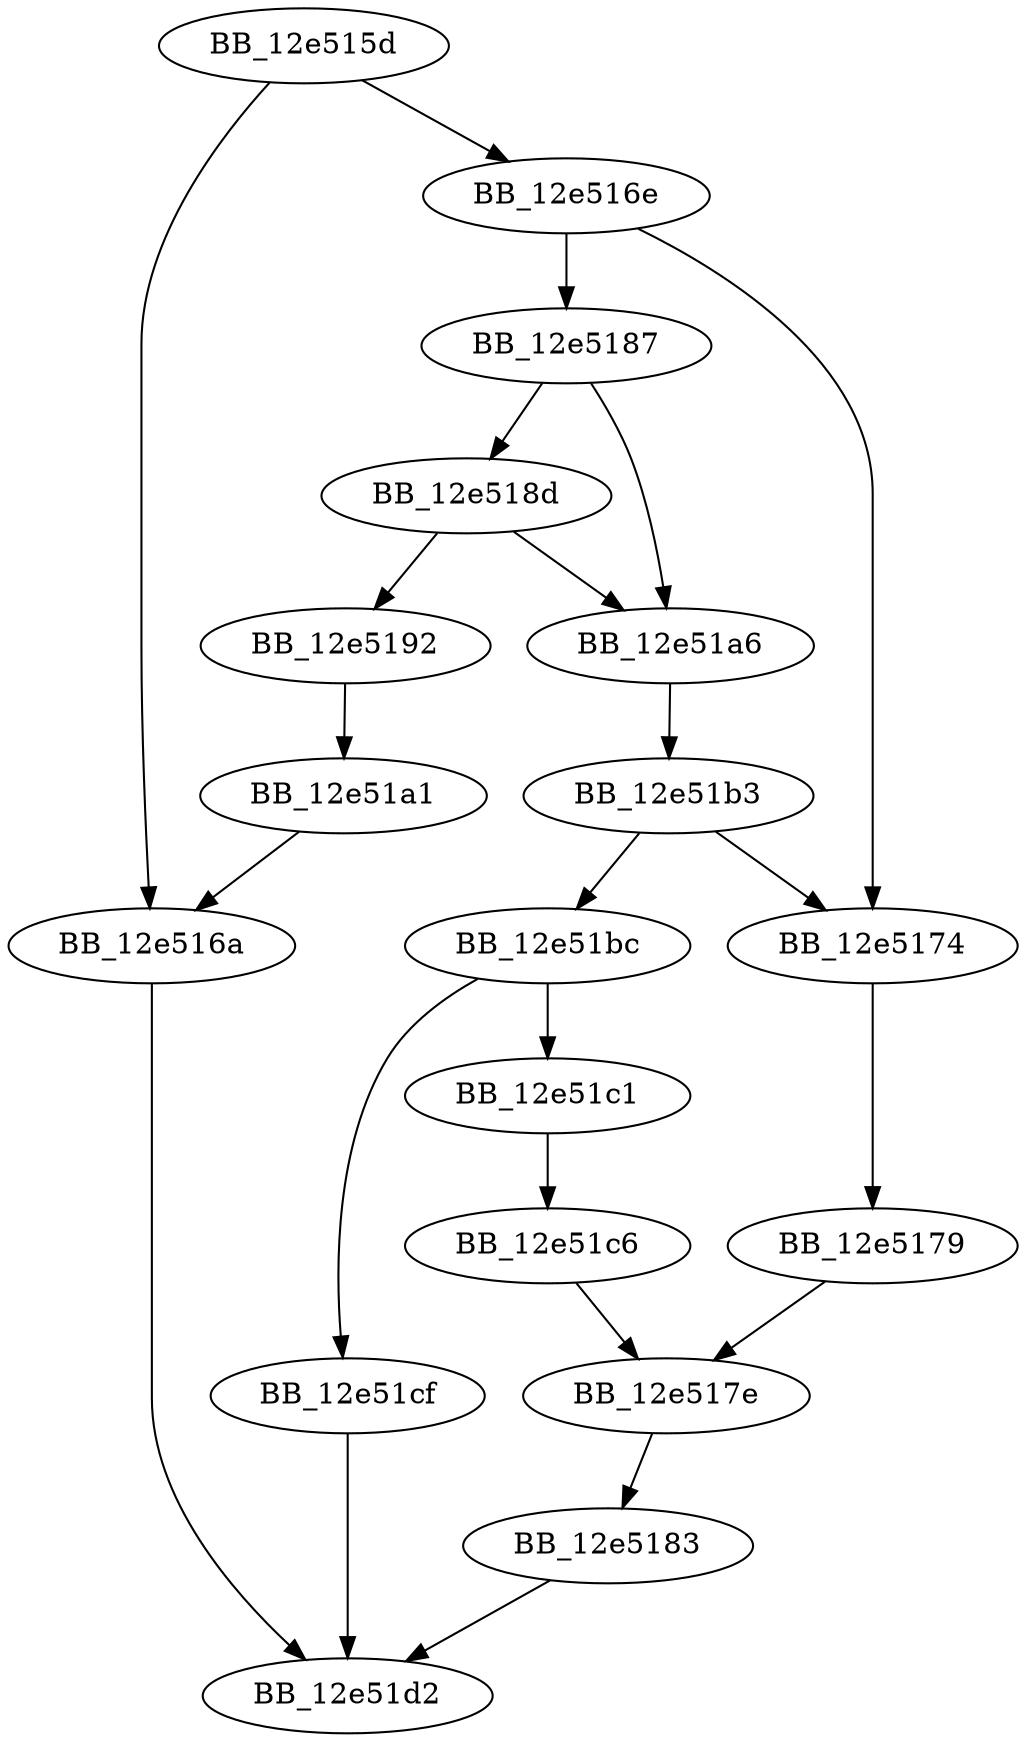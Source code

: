 DiGraph _wmemcpy_s{
BB_12e515d->BB_12e516a
BB_12e515d->BB_12e516e
BB_12e516a->BB_12e51d2
BB_12e516e->BB_12e5174
BB_12e516e->BB_12e5187
BB_12e5174->BB_12e5179
BB_12e5179->BB_12e517e
BB_12e517e->BB_12e5183
BB_12e5183->BB_12e51d2
BB_12e5187->BB_12e518d
BB_12e5187->BB_12e51a6
BB_12e518d->BB_12e5192
BB_12e518d->BB_12e51a6
BB_12e5192->BB_12e51a1
BB_12e51a1->BB_12e516a
BB_12e51a6->BB_12e51b3
BB_12e51b3->BB_12e5174
BB_12e51b3->BB_12e51bc
BB_12e51bc->BB_12e51c1
BB_12e51bc->BB_12e51cf
BB_12e51c1->BB_12e51c6
BB_12e51c6->BB_12e517e
BB_12e51cf->BB_12e51d2
}
